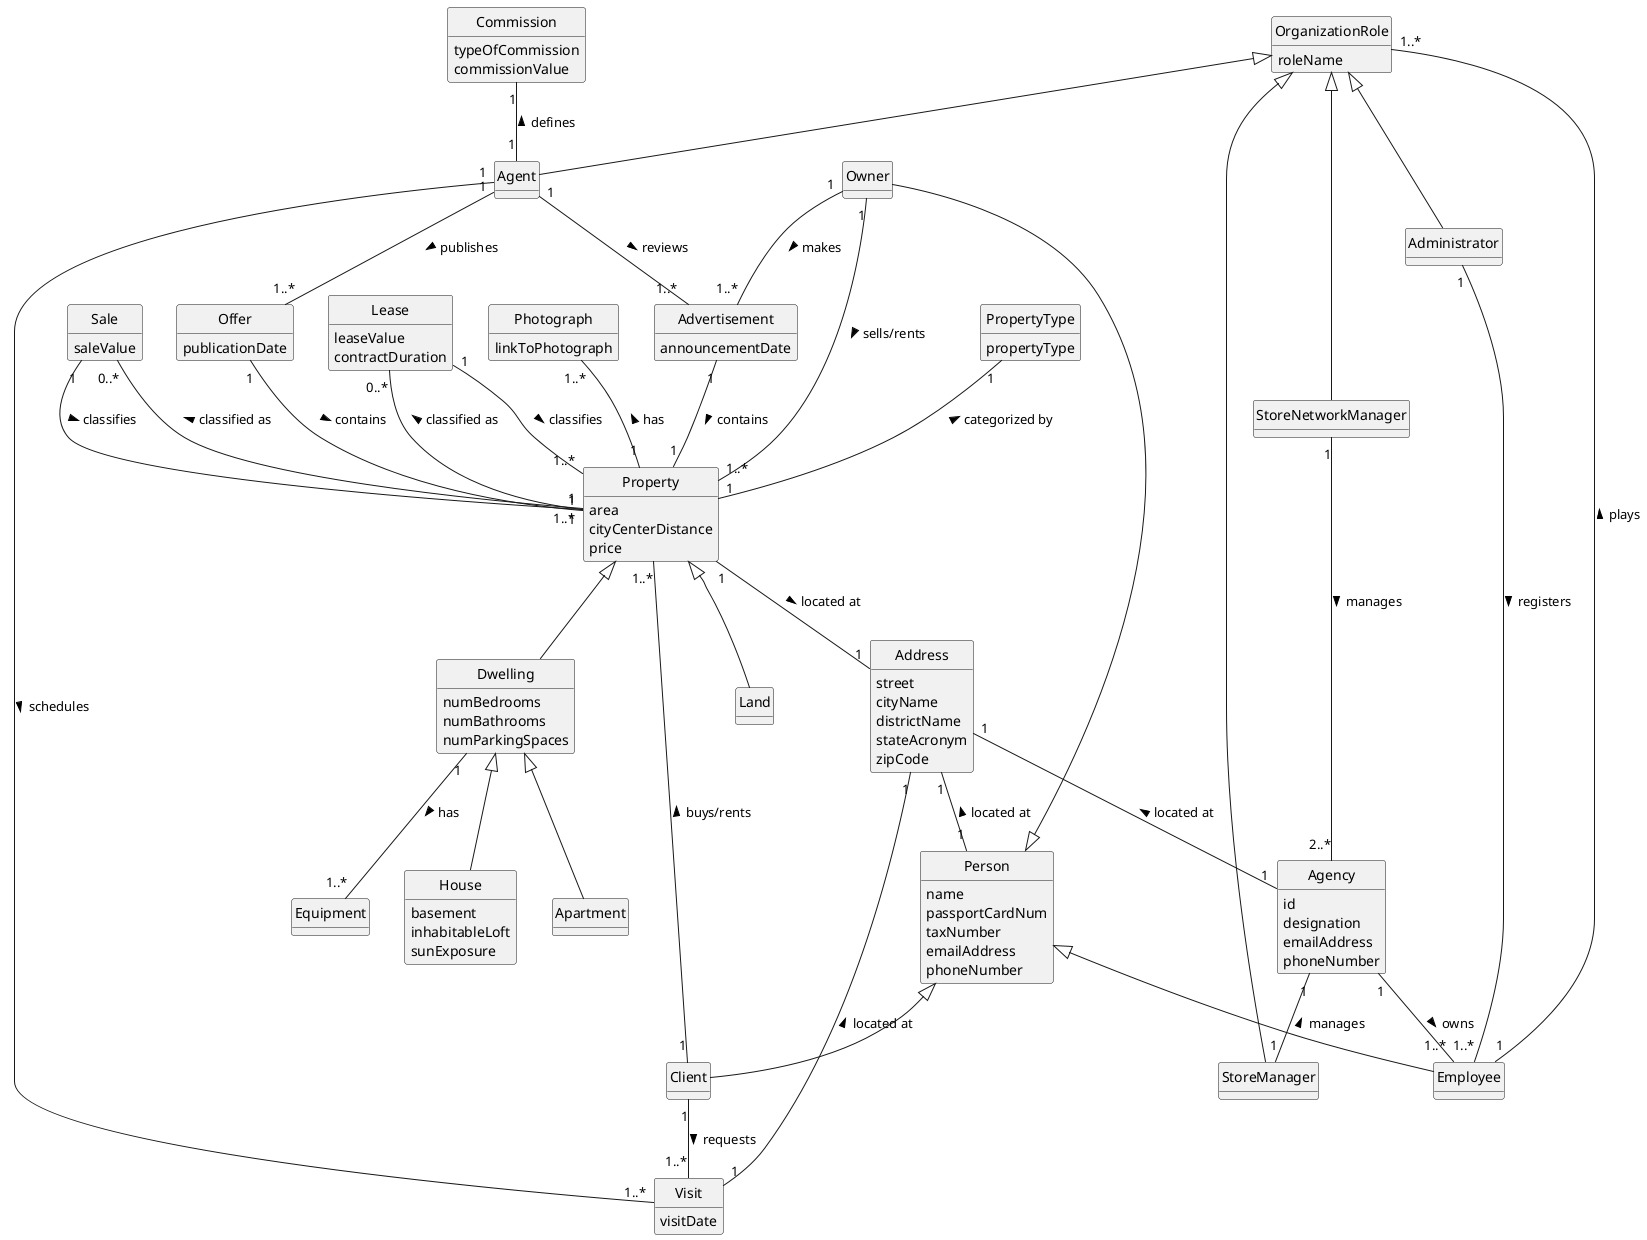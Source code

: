 @startuml
skinparam monochrome true
skinparam packageStyle rectangle
skinparam shadowing false
'skinparam linetype ortho
'left to right direction
skinparam classAttributeIconSize 0
hide circle
hide methods

'title Domain Model

'class Platform {
'  -description
'}

class Agency{
    id
    designation
    emailAddress
    phoneNumber
}

class Administrator

class Agent

class Commission{
    typeOfCommission
    commissionValue
}

class StoreManager

class StoreNetworkManager

class Client

class Person{
        name
        passportCardNum
        taxNumber
        emailAddress
        phoneNumber
}

class Owner

class House{
    basement
    inhabitableLoft
    sunExposure
}

class Apartment

class Dwelling{
    numBedrooms
    numBathrooms
    numParkingSpaces
}

class Land

class Equipment

class Property{
    area
    cityCenterDistance
    price
}

class Photograph{
    linkToPhotograph
}

class Employee{

}

class OrganizationRole{
    roleName
}

class Offer{
    publicationDate
}

class Advertisement{
    announcementDate
}

class Visit{
    visitDate
}

class Address{
    street
    cityName
    districtName
    stateAcronym
    zipCode
}

class PropertyType{
    propertyType
}

class Lease{
    leaseValue
    contractDuration
}

class Sale{
    saleValue
}

Address "1" -- "1" Person : located at <
Address "1" -- "1" Agency : located at <

Agency "1" -- "1" StoreManager : manages <
Agency "1" -- "1..*" Employee : owns >

Advertisement "1" -- "1" Property : contains >

OrganizationRole <|-- Administrator
OrganizationRole <|-- Agent
OrganizationRole <|-- StoreManager
OrganizationRole <|-- StoreNetworkManager

OrganizationRole "1..*" -- "1" Employee : plays <

Administrator "1" -- "1..*" Employee : registers >

Client "1" -- "1..*" Property : buys/rents >
Client "1" -- "1..*" Visit : requests >

Owner "1" -- "1..*" Advertisement : makes >

Offer "1" -- "1" Property : contains >

Property "1" -- "1" Address : located at >
Property <|-- Dwelling
Property <|-- Land

Photograph "1..*" -- "1" "Property" : has <

Dwelling "1" -- "1..*" Equipment : has >
Dwelling <|-- Apartment
Dwelling <|-- House

Agent "1" -- "1..*" Advertisement : reviews >
Agent "1" -- "1..*" Offer : publishes >
Agent "1" -- "1..*" Visit : schedules >

Commission "1" -- "1" Agent : defines <

Visit "1" -- "1" Address : located at >

PropertyType "1" -- "1" Property : categorized by <

StoreNetworkManager "1" -- "2..*" Agency : manages >

Owner "1" -- "1..*" Property: sells/rents >
Owner --|> Person

Person <|-- Client
Person <|-- Employee

Lease "0..*" -- "1" Property : classified as <
Lease "1" -- "1..*" Property : classifies >

Sale "0..*" -- "1" Property : classified as <
Sale "1" -- "1..*" Property : classifies >

@enduml
